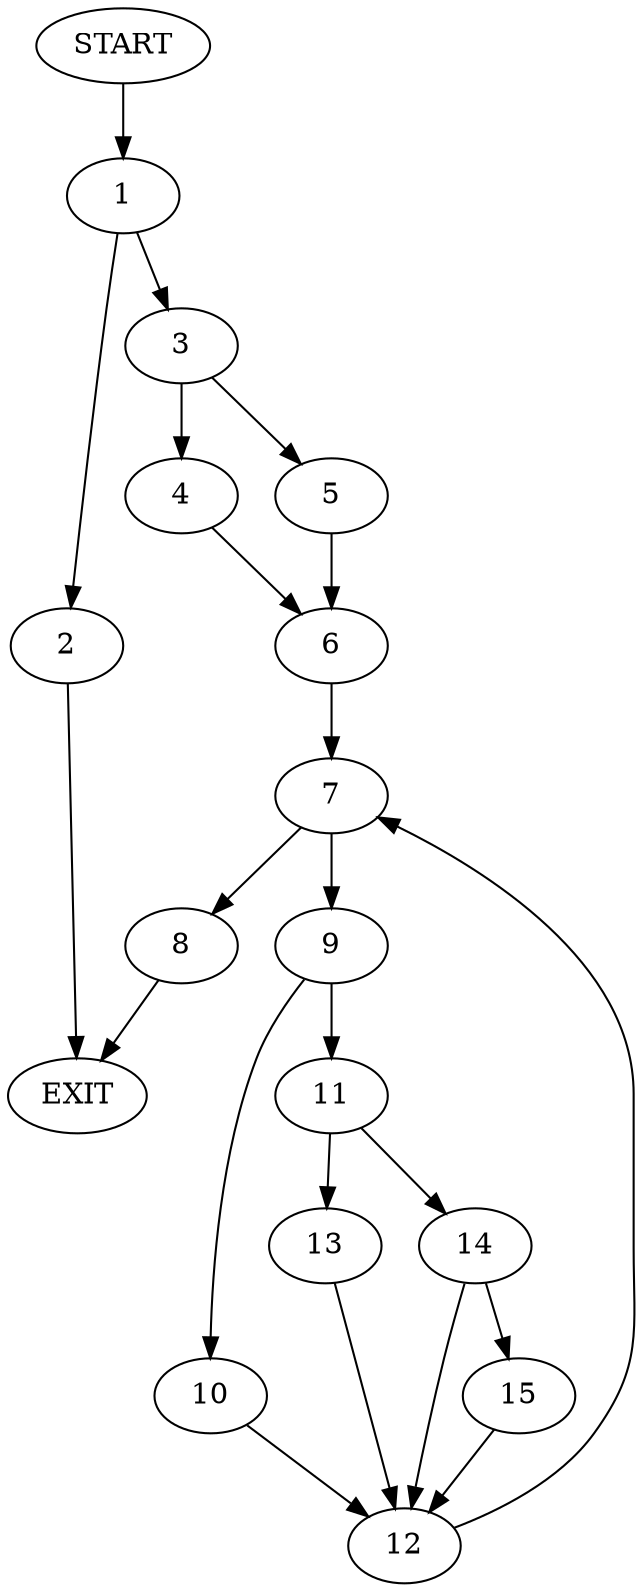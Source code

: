 digraph {
0 [label="START"]
16 [label="EXIT"]
0 -> 1
1 -> 2
1 -> 3
3 -> 4
3 -> 5
2 -> 16
4 -> 6
5 -> 6
6 -> 7
7 -> 8
7 -> 9
9 -> 10
9 -> 11
8 -> 16
10 -> 12
11 -> 13
11 -> 14
12 -> 7
14 -> 12
14 -> 15
13 -> 12
15 -> 12
}

